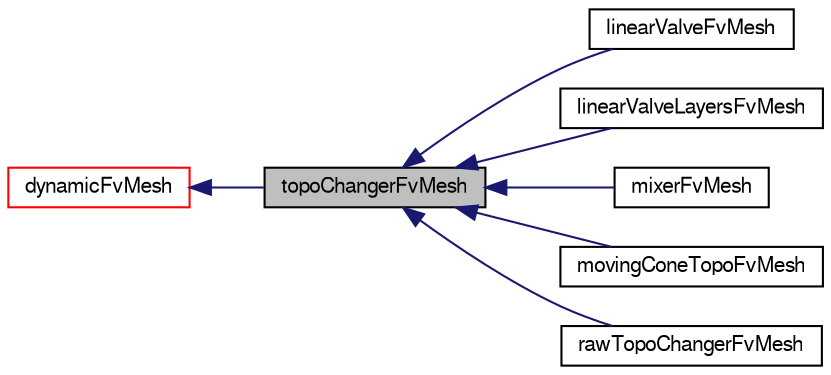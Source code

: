 digraph "topoChangerFvMesh"
{
  bgcolor="transparent";
  edge [fontname="FreeSans",fontsize="10",labelfontname="FreeSans",labelfontsize="10"];
  node [fontname="FreeSans",fontsize="10",shape=record];
  rankdir="LR";
  Node0 [label="topoChangerFvMesh",height=0.2,width=0.4,color="black", fillcolor="grey75", style="filled", fontcolor="black"];
  Node1 -> Node0 [dir="back",color="midnightblue",fontsize="10",style="solid",fontname="FreeSans"];
  Node1 [label="dynamicFvMesh",height=0.2,width=0.4,color="red",URL="$a21358.html",tooltip="Abstract base class for geometry and/or topology changing fvMesh. "];
  Node0 -> Node31 [dir="back",color="midnightblue",fontsize="10",style="solid",fontname="FreeSans"];
  Node31 [label="linearValveFvMesh",height=0.2,width=0.4,color="black",URL="$a30450.html",tooltip="A sliding linear valve. "];
  Node0 -> Node32 [dir="back",color="midnightblue",fontsize="10",style="solid",fontname="FreeSans"];
  Node32 [label="linearValveLayersFvMesh",height=0.2,width=0.4,color="black",URL="$a30454.html",tooltip="A sliding linear valve with layers. "];
  Node0 -> Node33 [dir="back",color="midnightblue",fontsize="10",style="solid",fontname="FreeSans"];
  Node33 [label="mixerFvMesh",height=0.2,width=0.4,color="black",URL="$a30458.html",tooltip="A rotating slider mesh. "];
  Node0 -> Node34 [dir="back",color="midnightblue",fontsize="10",style="solid",fontname="FreeSans"];
  Node34 [label="movingConeTopoFvMesh",height=0.2,width=0.4,color="black",URL="$a30462.html",tooltip="Sample topoChangerFvMesh that moves an object in x direction and introduces/removes layers..."];
  Node0 -> Node35 [dir="back",color="midnightblue",fontsize="10",style="solid",fontname="FreeSans"];
  Node35 [label="rawTopoChangerFvMesh",height=0.2,width=0.4,color="black",URL="$a30466.html",tooltip="topoChangerFvMesh without any added functionality. "];
}
